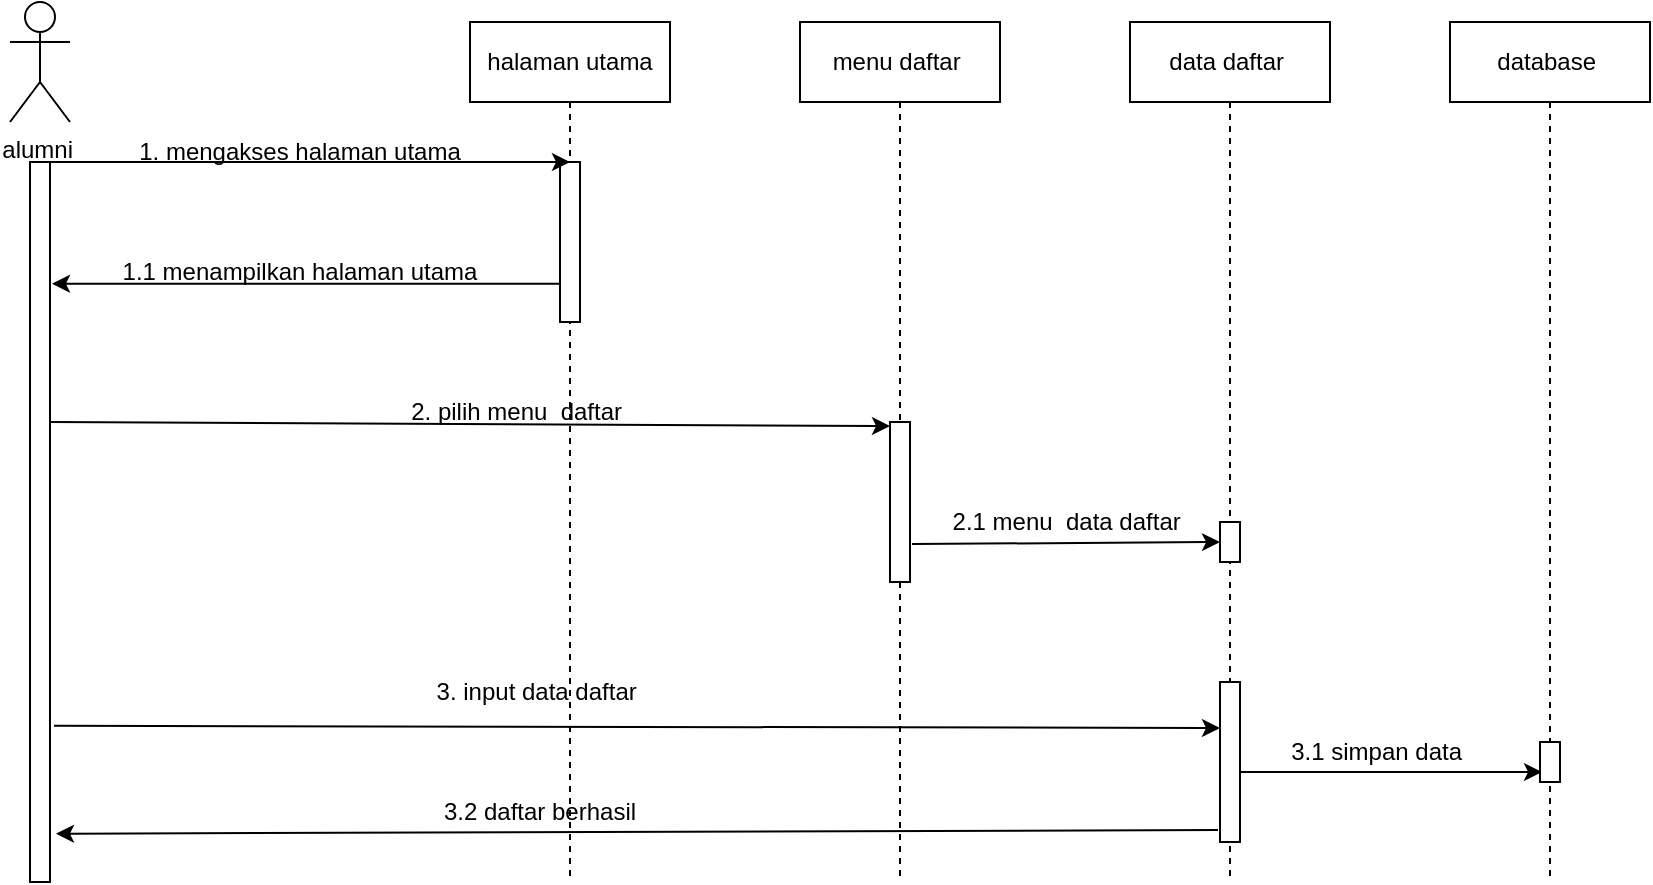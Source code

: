 <mxfile version="20.0.4" type="github">
  <diagram id="IU8xrknCbxoS3MElJnr0" name="Page-1">
    <mxGraphModel dx="828" dy="483" grid="1" gridSize="10" guides="1" tooltips="1" connect="1" arrows="1" fold="1" page="1" pageScale="1" pageWidth="850" pageHeight="1100" math="0" shadow="0">
      <root>
        <mxCell id="0" />
        <mxCell id="1" parent="0" />
        <mxCell id="feN-PBKDUdElsDpLD1HV-14" value="" style="endArrow=classic;html=1;rounded=0;entryX=0.1;entryY=0.75;entryDx=0;entryDy=0;entryPerimeter=0;" parent="1" target="feN-PBKDUdElsDpLD1HV-4" edge="1">
          <mxGeometry width="50" height="50" relative="1" as="geometry">
            <mxPoint x="720" y="545" as="sourcePoint" />
            <mxPoint x="540" y="430" as="targetPoint" />
          </mxGeometry>
        </mxCell>
        <mxCell id="XHELWwouJJqFz9ElyGaS-4" value="menu daftar&amp;nbsp;" style="shape=umlLifeline;perimeter=lifelinePerimeter;whiteSpace=wrap;html=1;container=1;collapsible=0;recursiveResize=0;outlineConnect=0;" parent="1" vertex="1">
          <mxGeometry x="505" y="170" width="100" height="430" as="geometry" />
        </mxCell>
        <mxCell id="jsvPGye7oXgWOegGbczx-7" value="" style="html=1;points=[];perimeter=orthogonalPerimeter;" parent="XHELWwouJJqFz9ElyGaS-4" vertex="1">
          <mxGeometry x="45" y="200" width="10" height="80" as="geometry" />
        </mxCell>
        <mxCell id="XHELWwouJJqFz9ElyGaS-3" value="halaman utama" style="shape=umlLifeline;perimeter=lifelinePerimeter;whiteSpace=wrap;html=1;container=1;collapsible=0;recursiveResize=0;outlineConnect=0;" parent="1" vertex="1">
          <mxGeometry x="340" y="170" width="100" height="430" as="geometry" />
        </mxCell>
        <mxCell id="jsvPGye7oXgWOegGbczx-6" value="" style="html=1;points=[];perimeter=orthogonalPerimeter;" parent="XHELWwouJJqFz9ElyGaS-3" vertex="1">
          <mxGeometry x="45" y="70" width="10" height="80" as="geometry" />
        </mxCell>
        <mxCell id="Wm8AcE3rFPO4TioqCKSw-3" value="2. pilih menu&amp;nbsp; daftar&amp;nbsp;" style="text;html=1;strokeColor=none;fillColor=none;align=center;verticalAlign=middle;whiteSpace=wrap;rounded=0;" vertex="1" parent="XHELWwouJJqFz9ElyGaS-3">
          <mxGeometry x="-65" y="180" width="180" height="30" as="geometry" />
        </mxCell>
        <mxCell id="Wm8AcE3rFPO4TioqCKSw-4" value="3. input data daftar&amp;nbsp;" style="text;html=1;strokeColor=none;fillColor=none;align=center;verticalAlign=middle;whiteSpace=wrap;rounded=0;" vertex="1" parent="XHELWwouJJqFz9ElyGaS-3">
          <mxGeometry x="-55" y="320" width="180" height="30" as="geometry" />
        </mxCell>
        <mxCell id="Wm8AcE3rFPO4TioqCKSw-10" value="3.2 daftar berhasil" style="text;html=1;strokeColor=none;fillColor=none;align=center;verticalAlign=middle;whiteSpace=wrap;rounded=0;" vertex="1" parent="XHELWwouJJqFz9ElyGaS-3">
          <mxGeometry x="-55" y="380" width="180" height="30" as="geometry" />
        </mxCell>
        <mxCell id="jsvPGye7oXgWOegGbczx-8" value="" style="html=1;points=[];perimeter=orthogonalPerimeter;" parent="1" vertex="1">
          <mxGeometry x="120" y="240" width="10" height="360" as="geometry" />
        </mxCell>
        <mxCell id="feN-PBKDUdElsDpLD1HV-1" value="data daftar&amp;nbsp;" style="shape=umlLifeline;perimeter=lifelinePerimeter;whiteSpace=wrap;html=1;container=1;collapsible=0;recursiveResize=0;outlineConnect=0;" parent="1" vertex="1">
          <mxGeometry x="670" y="170" width="100" height="430" as="geometry" />
        </mxCell>
        <mxCell id="feN-PBKDUdElsDpLD1HV-3" value="" style="html=1;points=[];perimeter=orthogonalPerimeter;" parent="feN-PBKDUdElsDpLD1HV-1" vertex="1">
          <mxGeometry x="45" y="330" width="10" height="80" as="geometry" />
        </mxCell>
        <mxCell id="jsvPGye7oXgWOegGbczx-9" value="" style="html=1;points=[];perimeter=orthogonalPerimeter;" parent="feN-PBKDUdElsDpLD1HV-1" vertex="1">
          <mxGeometry x="45" y="250" width="10" height="20" as="geometry" />
        </mxCell>
        <mxCell id="feN-PBKDUdElsDpLD1HV-2" value="database&amp;nbsp;" style="shape=umlLifeline;perimeter=lifelinePerimeter;whiteSpace=wrap;html=1;container=1;collapsible=0;recursiveResize=0;outlineConnect=0;" parent="1" vertex="1">
          <mxGeometry x="830" y="170" width="100" height="430" as="geometry" />
        </mxCell>
        <mxCell id="feN-PBKDUdElsDpLD1HV-4" value="" style="html=1;points=[];perimeter=orthogonalPerimeter;" parent="feN-PBKDUdElsDpLD1HV-2" vertex="1">
          <mxGeometry x="45" y="360" width="10" height="20" as="geometry" />
        </mxCell>
        <mxCell id="Wm8AcE3rFPO4TioqCKSw-7" value="3.1 simpan data&amp;nbsp;" style="text;html=1;strokeColor=none;fillColor=none;align=center;verticalAlign=middle;whiteSpace=wrap;rounded=0;" vertex="1" parent="feN-PBKDUdElsDpLD1HV-2">
          <mxGeometry x="-125" y="350" width="180" height="30" as="geometry" />
        </mxCell>
        <mxCell id="feN-PBKDUdElsDpLD1HV-7" value="alumni&amp;nbsp;" style="shape=umlActor;verticalLabelPosition=bottom;verticalAlign=top;html=1;outlineConnect=0;" parent="1" vertex="1">
          <mxGeometry x="110" y="160" width="30" height="60" as="geometry" />
        </mxCell>
        <mxCell id="feN-PBKDUdElsDpLD1HV-8" value="" style="endArrow=classic;html=1;rounded=0;" parent="1" edge="1">
          <mxGeometry width="50" height="50" relative="1" as="geometry">
            <mxPoint x="120" y="240" as="sourcePoint" />
            <mxPoint x="390" y="240" as="targetPoint" />
          </mxGeometry>
        </mxCell>
        <mxCell id="feN-PBKDUdElsDpLD1HV-9" value="" style="endArrow=classic;html=1;rounded=0;entryX=1.1;entryY=0.169;entryDx=0;entryDy=0;entryPerimeter=0;" parent="1" source="jsvPGye7oXgWOegGbczx-6" target="jsvPGye7oXgWOegGbczx-8" edge="1">
          <mxGeometry width="50" height="50" relative="1" as="geometry">
            <mxPoint x="490" y="280" as="sourcePoint" />
            <mxPoint x="540" y="230" as="targetPoint" />
          </mxGeometry>
        </mxCell>
        <mxCell id="feN-PBKDUdElsDpLD1HV-10" value="" style="endArrow=classic;html=1;rounded=0;exitX=1;exitY=0.361;exitDx=0;exitDy=0;exitPerimeter=0;entryX=0;entryY=0.025;entryDx=0;entryDy=0;entryPerimeter=0;" parent="1" source="jsvPGye7oXgWOegGbczx-8" target="jsvPGye7oXgWOegGbczx-7" edge="1">
          <mxGeometry width="50" height="50" relative="1" as="geometry">
            <mxPoint x="490" y="280" as="sourcePoint" />
            <mxPoint x="540" y="230" as="targetPoint" />
          </mxGeometry>
        </mxCell>
        <mxCell id="feN-PBKDUdElsDpLD1HV-11" value="" style="endArrow=classic;html=1;rounded=0;exitX=1.1;exitY=0.763;exitDx=0;exitDy=0;exitPerimeter=0;" parent="1" source="jsvPGye7oXgWOegGbczx-7" edge="1">
          <mxGeometry width="50" height="50" relative="1" as="geometry">
            <mxPoint x="569" y="430" as="sourcePoint" />
            <mxPoint x="715" y="430" as="targetPoint" />
          </mxGeometry>
        </mxCell>
        <mxCell id="feN-PBKDUdElsDpLD1HV-12" value="" style="endArrow=classic;html=1;rounded=0;exitX=1.2;exitY=0.783;exitDx=0;exitDy=0;exitPerimeter=0;" parent="1" source="jsvPGye7oXgWOegGbczx-8" edge="1">
          <mxGeometry width="50" height="50" relative="1" as="geometry">
            <mxPoint x="138" y="522.96" as="sourcePoint" />
            <mxPoint x="715" y="523" as="targetPoint" />
          </mxGeometry>
        </mxCell>
        <mxCell id="Wm8AcE3rFPO4TioqCKSw-1" value="1. mengakses halaman utama" style="text;html=1;strokeColor=none;fillColor=none;align=center;verticalAlign=middle;whiteSpace=wrap;rounded=0;" vertex="1" parent="1">
          <mxGeometry x="165" y="220" width="180" height="30" as="geometry" />
        </mxCell>
        <mxCell id="Wm8AcE3rFPO4TioqCKSw-5" value="1.1 menampilkan halaman utama" style="text;html=1;strokeColor=none;fillColor=none;align=center;verticalAlign=middle;whiteSpace=wrap;rounded=0;" vertex="1" parent="1">
          <mxGeometry x="165" y="280" width="180" height="30" as="geometry" />
        </mxCell>
        <mxCell id="Wm8AcE3rFPO4TioqCKSw-6" value="2.1 menu&amp;nbsp; data daftar&amp;nbsp;" style="text;html=1;strokeColor=none;fillColor=none;align=center;verticalAlign=middle;whiteSpace=wrap;rounded=0;" vertex="1" parent="1">
          <mxGeometry x="550" y="405" width="180" height="30" as="geometry" />
        </mxCell>
        <mxCell id="Wm8AcE3rFPO4TioqCKSw-11" value="" style="endArrow=classic;html=1;rounded=0;exitX=-0.1;exitY=0.925;exitDx=0;exitDy=0;exitPerimeter=0;entryX=1.3;entryY=0.933;entryDx=0;entryDy=0;entryPerimeter=0;" edge="1" parent="1" source="feN-PBKDUdElsDpLD1HV-3" target="jsvPGye7oXgWOegGbczx-8">
          <mxGeometry width="50" height="50" relative="1" as="geometry">
            <mxPoint x="470" y="500" as="sourcePoint" />
            <mxPoint x="520" y="450" as="targetPoint" />
          </mxGeometry>
        </mxCell>
      </root>
    </mxGraphModel>
  </diagram>
</mxfile>
